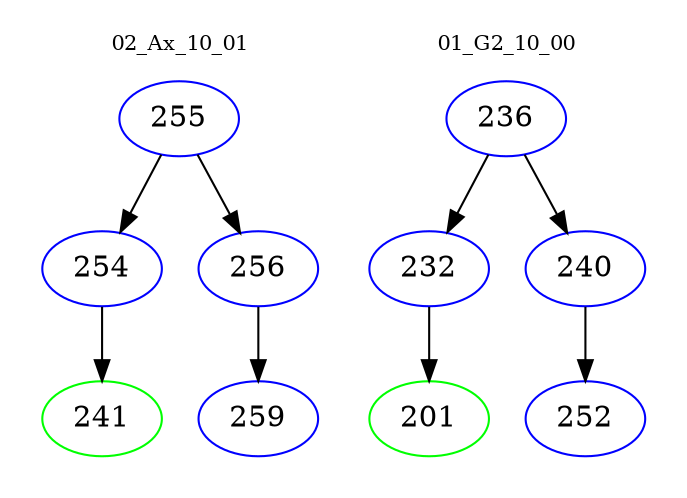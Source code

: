 digraph{
subgraph cluster_0 {
color = white
label = "02_Ax_10_01";
fontsize=10;
T0_255 [label="255", color="blue"]
T0_255 -> T0_254 [color="black"]
T0_254 [label="254", color="blue"]
T0_254 -> T0_241 [color="black"]
T0_241 [label="241", color="green"]
T0_255 -> T0_256 [color="black"]
T0_256 [label="256", color="blue"]
T0_256 -> T0_259 [color="black"]
T0_259 [label="259", color="blue"]
}
subgraph cluster_1 {
color = white
label = "01_G2_10_00";
fontsize=10;
T1_236 [label="236", color="blue"]
T1_236 -> T1_232 [color="black"]
T1_232 [label="232", color="blue"]
T1_232 -> T1_201 [color="black"]
T1_201 [label="201", color="green"]
T1_236 -> T1_240 [color="black"]
T1_240 [label="240", color="blue"]
T1_240 -> T1_252 [color="black"]
T1_252 [label="252", color="blue"]
}
}
